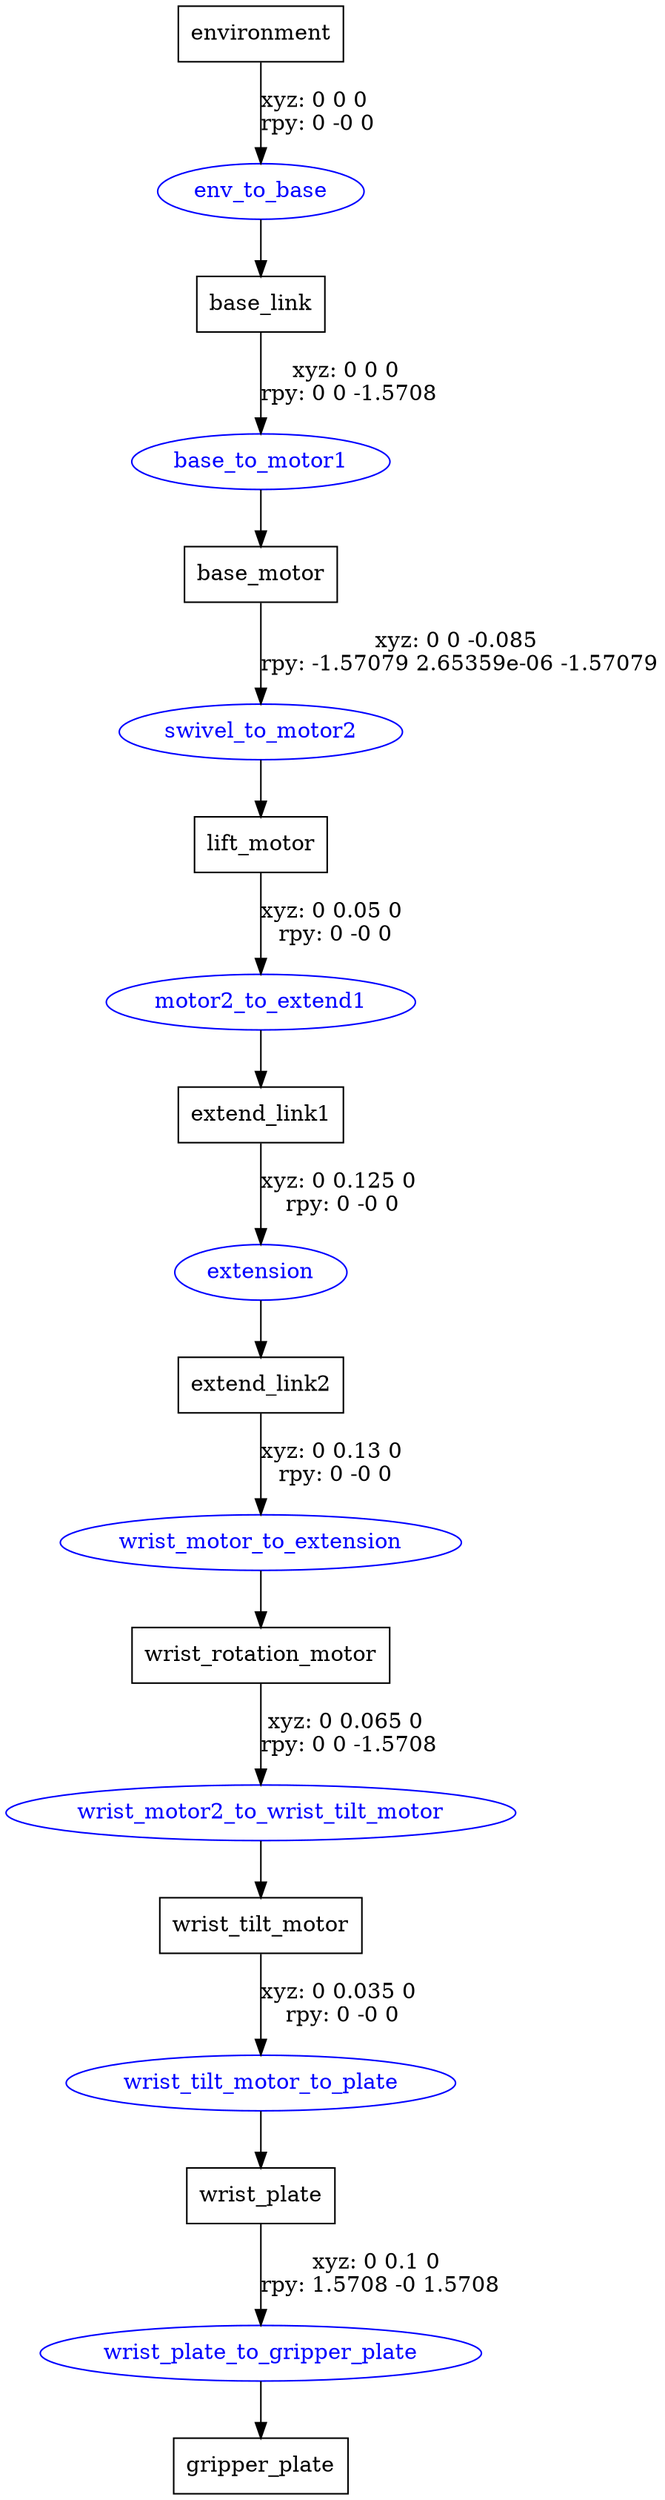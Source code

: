 digraph G {
node [shape=box];
"environment" [label="environment"];
"base_link" [label="base_link"];
"base_motor" [label="base_motor"];
"lift_motor" [label="lift_motor"];
"extend_link1" [label="extend_link1"];
"extend_link2" [label="extend_link2"];
"wrist_rotation_motor" [label="wrist_rotation_motor"];
"wrist_tilt_motor" [label="wrist_tilt_motor"];
"wrist_plate" [label="wrist_plate"];
"gripper_plate" [label="gripper_plate"];
node [shape=ellipse, color=blue, fontcolor=blue];
"environment" -> "env_to_base" [label="xyz: 0 0 0 \nrpy: 0 -0 0"]
"env_to_base" -> "base_link"
"base_link" -> "base_to_motor1" [label="xyz: 0 0 0 \nrpy: 0 0 -1.5708"]
"base_to_motor1" -> "base_motor"
"base_motor" -> "swivel_to_motor2" [label="xyz: 0 0 -0.085 \nrpy: -1.57079 2.65359e-06 -1.57079"]
"swivel_to_motor2" -> "lift_motor"
"lift_motor" -> "motor2_to_extend1" [label="xyz: 0 0.05 0 \nrpy: 0 -0 0"]
"motor2_to_extend1" -> "extend_link1"
"extend_link1" -> "extension" [label="xyz: 0 0.125 0 \nrpy: 0 -0 0"]
"extension" -> "extend_link2"
"extend_link2" -> "wrist_motor_to_extension" [label="xyz: 0 0.13 0 \nrpy: 0 -0 0"]
"wrist_motor_to_extension" -> "wrist_rotation_motor"
"wrist_rotation_motor" -> "wrist_motor2_to_wrist_tilt_motor" [label="xyz: 0 0.065 0 \nrpy: 0 0 -1.5708"]
"wrist_motor2_to_wrist_tilt_motor" -> "wrist_tilt_motor"
"wrist_tilt_motor" -> "wrist_tilt_motor_to_plate" [label="xyz: 0 0.035 0 \nrpy: 0 -0 0"]
"wrist_tilt_motor_to_plate" -> "wrist_plate"
"wrist_plate" -> "wrist_plate_to_gripper_plate" [label="xyz: 0 0.1 0 \nrpy: 1.5708 -0 1.5708"]
"wrist_plate_to_gripper_plate" -> "gripper_plate"
}
